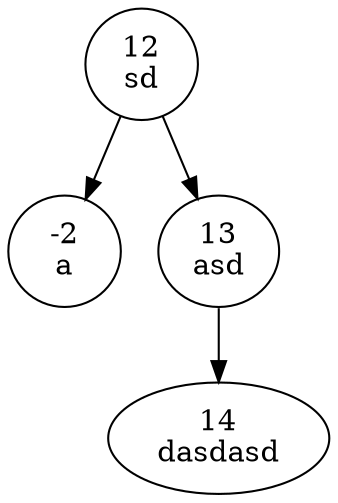 digraph G {
  12 [label="12\nsd"];
  -2 [label="-2\na"];
  13 [label="13\nasd"];
  14 [label="14\ndasdasd"];
  12 -> -2;
  12 -> 13;
  13 -> 14;
}

